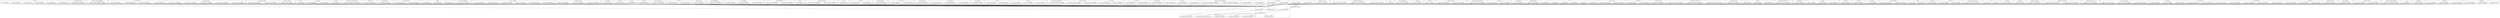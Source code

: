digraph {
graph [overlap=false]
subgraph cluster_Mojo_Message_Response {
	label="Mojo::Message::Response";
	"Mojo::Message::Response::BEGIN@6";
}
subgraph cluster_Mojolicious_Plugin_EPLRenderer {
	label="Mojolicious::Plugin::EPLRenderer";
	"Mojolicious::Plugin::EPLRenderer::BEGIN@5";
}
subgraph cluster_IO_Socket_INET {
	label="IO::Socket::INET";
	"IO::Socket::INET::BEGIN@14";
	"IO::Socket::INET::BEGIN@13";
	"IO::Socket::INET::BEGIN@15";
	"IO::Socket::INET::BEGIN@12";
}
subgraph cluster_Mojo_IOLoop_Server {
	label="Mojo::IOLoop::Server";
	"Mojo::IOLoop::Server::BEGIN@8";
	"Mojo::IOLoop::Server::BEGIN@9";
	"Mojo::IOLoop::Server::BEGIN@4";
	"Mojo::IOLoop::Server::BEGIN@5";
	"Mojo::IOLoop::Server::BEGIN@6";
}
subgraph cluster_Mojo_IOLoop_Stream {
	label="Mojo::IOLoop::Stream";
	"Mojo::IOLoop::Stream::BEGIN@5";
	"Mojo::IOLoop::Stream::BEGIN@4";
}
subgraph cluster_TAP_Parser_Scheduler {
	label="TAP::Parser::Scheduler";
	"TAP::Parser::Scheduler::BEGIN@5";
}
subgraph cluster_Encode {
	label="Encode";
	"Encode::BEGIN@48";
}
subgraph cluster_IPC_Open3 {
	label="IPC::Open3";
	"IPC::Open3::BEGIN@9";
	"IPC::Open3::BEGIN@10";
}
subgraph cluster_File_Path {
	label="File::Path";
	"File::Path::BEGIN@6";
}
subgraph cluster_TAP_Parser_SourceHandler_Perl {
	label="TAP::Parser::SourceHandler::Perl";
	"TAP::Parser::SourceHandler::Perl::BEGIN@13";
}
subgraph cluster_SOAP_Server {
	label="SOAP::Server";
	"SOAP::Server::BEGIN@2519";
}
subgraph cluster_Mojo_ByteStream {
	label="Mojo::ByteStream";
	"Mojo::ByteStream::BEGIN@6";
}
subgraph cluster_Mojo_UserAgent {
	label="Mojo::UserAgent";
	"Mojo::UserAgent::BEGIN@4";
	"Mojo::UserAgent::BEGIN@11";
}
subgraph cluster_IO_File {
	label="IO::File";
	"IO::File::BEGIN@131";
	"IO::File::BEGIN@133";
	"IO::File::BEGIN@130";
}
subgraph cluster_Mojo_Content_MultiPart {
	label="Mojo::Content::MultiPart";
	"Mojo::Content::MultiPart::BEGIN@4";
}
subgraph cluster_Mojo_Command {
	label="Mojo::Command";
	"Mojo::Command::BEGIN@7";
	"Mojo::Command::BEGIN@8";
	"Mojo::Command::BEGIN@5";
	"Mojo::Command::BEGIN@6";
	"Mojo::Command::BEGIN@12";
	"Mojo::Command::BEGIN@4";
}
subgraph cluster_Mojolicious_Routes {
	label="Mojolicious::Routes";
	"Mojolicious::Routes::BEGIN@11";
	"Mojolicious::Routes::BEGIN@4";
	"Mojolicious::Routes::BEGIN@8";
}
subgraph cluster_Mojo_Upload {
	label="Mojo::Upload";
	"Mojo::Upload::BEGIN@4";
}
subgraph cluster_Mojo_Path {
	label="Mojo::Path";
	"Mojo::Path::BEGIN@8";
}
subgraph cluster_Tie_Hash {
	label="Tie::Hash";
	"Tie::Hash::BEGIN@188";
}
subgraph cluster_Mojo_URL {
	label="Mojo::URL";
	"Mojo::URL::BEGIN@10";
}
subgraph cluster_Mojo_Cookie_Request {
	label="Mojo::Cookie::Request";
	"Mojo::Cookie::Request::BEGIN@4";
}
subgraph cluster_IO_Handle {
	label="IO::Handle";
	"IO::Handle::BEGIN@264";
	"IO::Handle::BEGIN@263";
}
subgraph cluster_TAP_Parser_Utils {
	label="TAP::Parser::Utils";
	"TAP::Parser::Utils::BEGIN@4";
}
subgraph cluster_Mojo_Message_Request {
	label="Mojo::Message::Request";
	"Mojo::Message::Request::BEGIN@6";
}
subgraph cluster_Mojo_Template {
	label="Mojo::Template";
	"Mojo::Template::BEGIN@5";
	"Mojo::Template::BEGIN@8";
	"Mojo::Template::BEGIN@4";
}
subgraph cluster_Mojo_JSON_Pointer {
	label="Mojo::JSON::Pointer";
	"Mojo::JSON::Pointer::BEGIN@5";
	"Mojo::JSON::Pointer::BEGIN@4";
}
subgraph cluster_IO_Poll {
	label="IO::Poll";
	"IO::Poll::BEGIN@11";
}
subgraph cluster_Mojolicious_Renderer {
	label="Mojolicious::Renderer";
	"Mojolicious::Renderer::BEGIN@4";
	"Mojolicious::Renderer::BEGIN@9";
}
subgraph cluster_Socket {
	label="Socket";
	"Socket::BEGIN@310";
}
subgraph cluster_Mojo_JSON {
	label="Mojo::JSON";
	"Mojo::JSON::BEGIN@5";
	"Mojo::JSON::BEGIN@4";
}
subgraph cluster_Mojo_EventEmitter {
	label="Mojo::EventEmitter";
	"Mojo::EventEmitter::BEGIN@4";
}
subgraph cluster_Test_Harness {
	label="Test::Harness";
	"Test::Harness::BEGIN@18";
	"Test::Harness::BEGIN@15";
}
subgraph cluster_Exporter_Heavy {
	label="Exporter::Heavy";
	"Exporter::Heavy::BEGIN@197";
	"Exporter::Heavy::BEGIN@4";
	"Exporter::Heavy::heavy_export";
	"Exporter::Heavy::heavy_export_to_level";
	"Exporter::Heavy::BEGIN@3";
}
subgraph cluster_Mojo_Transaction {
	label="Mojo::Transaction";
	"Mojo::Transaction::BEGIN@4";
}
subgraph cluster_Mojo_Message {
	label="Mojo::Message";
	"Mojo::Message::BEGIN@13";
	"Mojo::Message::BEGIN@12";
	"Mojo::Message::BEGIN@4";
}
subgraph cluster_Mojo_Collection {
	label="Mojo::Collection";
	"Mojo::Collection::BEGIN@8";
}
subgraph cluster_Exporter {
	label="Exporter";
	"Exporter::import";
	"Exporter::export_to_level";
	"Exporter::as_heavy";
	"Exporter::export";
	"Exporter::CORE:subst";
	"Exporter::CORE:match";
}
subgraph cluster_SelectSaver {
	label="SelectSaver";
	"SelectSaver::BEGIN@38";
	"SelectSaver::BEGIN@39";
}
subgraph cluster_Mojo_Server {
	label="Mojo::Server";
	"Mojo::Server::BEGIN@7";
	"Mojo::Server::BEGIN@6";
	"Mojo::Server::BEGIN@4";
}
subgraph cluster_Mojo_Transaction_WebSocket {
	label="Mojo::Transaction::WebSocket";
	"Mojo::Transaction::WebSocket::BEGIN@8";
}
subgraph cluster_Mojo_Asset_Memory {
	label="Mojo::Asset::Memory";
	"Mojo::Asset::Memory::BEGIN@5";
	"Mojo::Asset::Memory::BEGIN@4";
}
subgraph cluster_Mojo_Cookie {
	label="Mojo::Cookie";
	"Mojo::Cookie::BEGIN@8";
	"Mojo::Cookie::BEGIN@9";
}
subgraph cluster_IO_Seekable {
	label="IO::Seekable";
	"IO::Seekable::BEGIN@98";
	"IO::Seekable::BEGIN@104";
}
subgraph cluster_IO_Socket_UNIX {
	label="IO::Socket::UNIX";
	"IO::Socket::UNIX::BEGIN@12";
}
subgraph cluster_Time_Piece {
	label="Time::Piece";
	"Time::Piece::BEGIN@9";
	"Time::Piece::BEGIN@8";
	"Time::Piece::BEGIN@7";
}
subgraph cluster_Mojolicious_Plugin_TagHelpers {
	label="Mojolicious::Plugin::TagHelpers";
	"Mojolicious::Plugin::TagHelpers::BEGIN@6";
	"Mojolicious::Plugin::TagHelpers::BEGIN@4";
}
subgraph cluster_Mojo_Home {
	label="Mojo::Home";
	"Mojo::Home::BEGIN@13";
	"Mojo::Home::BEGIN@9";
	"Mojo::Home::BEGIN@10";
	"Mojo::Home::BEGIN@11";
	"Mojo::Home::BEGIN@8";
	"Mojo::Home::BEGIN@12";
}
subgraph cluster_TAP_Parser_Source {
	label="TAP::Parser::Source";
	"TAP::Parser::Source::BEGIN@7";
}
subgraph cluster_Mojolicious_Command_test {
	label="Mojolicious::Command::test";
	"Mojolicious::Command::test::BEGIN@5";
	"Mojolicious::Command::test::BEGIN@4";
	"Mojolicious::Command::test::BEGIN@6";
}
subgraph cluster_IO {
	label="IO";
	"IO::BEGIN@6";
}
subgraph cluster_Mojo_Cookie_Response {
	label="Mojo::Cookie::Response";
	"Mojo::Cookie::Response::BEGIN@5";
}
subgraph cluster_Digest_SHA {
	label="Digest::SHA";
	"Digest::SHA::BEGIN@7";
}
subgraph cluster_Time_Local {
	label="Time::Local";
	"Time::Local::BEGIN@4";
}
subgraph cluster_Mojo_IOLoop_Client {
	label="Mojo::IOLoop::Client";
	"Mojo::IOLoop::Client::BEGIN@5";
	"Mojo::IOLoop::Client::BEGIN@6";
}
subgraph cluster_TAP_Parser_Scheduler_Spinner {
	label="TAP::Parser::Scheduler::Spinner";
	"TAP::Parser::Scheduler::Spinner::BEGIN@5";
}
subgraph cluster_Getopt_Long {
	label="Getopt::Long";
	"Getopt::Long::BEGIN@25";
	"Getopt::Long::import";
}
subgraph cluster_Data_Dumper {
	label="Data::Dumper";
	"Data::Dumper::BEGIN@20";
}
subgraph cluster_MIME_QuotedPrint {
	label="MIME::QuotedPrint";
	"MIME::QuotedPrint::BEGIN@12";
}
subgraph cluster_main {
	label="main";
	"main::BEGIN@2.8";
	"main::BEGIN@7";
	"main::BEGIN@2.4";
	"main::BEGIN@2.6";
	"main::BEGIN@2.9";
	"main::BEGIN@6";
}
subgraph cluster_Mojolicious_Lite {
	label="Mojolicious::Lite";
	"Mojolicious::Lite::BEGIN@7";
	"Mojolicious::Lite::BEGIN@6";
}
subgraph cluster_Mojo_Loader {
	label="Mojo::Loader";
	"Mojo::Loader::BEGIN@8";
	"Mojo::Loader::BEGIN@7";
}
subgraph cluster_IO_Socket {
	label="IO::Socket";
	"IO::Socket::BEGIN@11";
	"IO::Socket::BEGIN@12";
	"IO::Socket::BEGIN@17";
	"IO::Socket::BEGIN@13";
	"IO::Socket::import";
	"IO::Socket::BEGIN@16";
}
subgraph cluster_Mojolicious_Static {
	label="Mojolicious::Static";
	"Mojolicious::Static::BEGIN@4";
}
subgraph cluster_TAP_Parser_Iterator_Process {
	label="TAP::Parser::Iterator::Process";
	"TAP::Parser::Iterator::Process::BEGIN@2.11";
	"TAP::Parser::Iterator::Process::BEGIN@2";
	"TAP::Parser::Iterator::Process::BEGIN@8";
}
subgraph cluster_Mojolicious_Sessions {
	label="Mojolicious::Sessions";
	"Mojolicious::Sessions::BEGIN@5";
}
subgraph cluster_Benchmark {
	label="Benchmark";
	"Benchmark::BEGIN@433";
	"Benchmark::import";
	"Benchmark::BEGIN@432";
}
subgraph cluster_FindBin {
	label="FindBin";
	"FindBin::BEGIN@95";
	"FindBin::BEGIN@98";
	"FindBin::BEGIN@99";
}
subgraph cluster_TAP_Parser_Scheduler_Job {
	label="TAP::Parser::Scheduler::Job";
	"TAP::Parser::Scheduler::Job::BEGIN@5";
}
subgraph cluster_Mojo_Headers {
	label="Mojo::Headers";
	"Mojo::Headers::BEGIN@4";
}
subgraph cluster_Mojo_Log {
	label="Mojo::Log";
	"Mojo::Log::BEGIN@6";
	"Mojo::Log::BEGIN@4";
	"Mojo::Log::BEGIN@5";
}
subgraph cluster_SOAP_Lite {
	label="SOAP::Lite";
	"SOAP::Lite::BEGIN@3447";
}
subgraph cluster_Modern_Perl {
	label="Modern::Perl";
	"Modern::Perl::BEGIN@16";
}
subgraph cluster_Mojo_Content {
	label="Mojo::Content";
	"Mojo::Content::BEGIN@4";
}
subgraph cluster_Mojo_DOM_HTML {
	label="Mojo::DOM::HTML";
	"Mojo::DOM::HTML::BEGIN@5";
	"Mojo::DOM::HTML::BEGIN@4";
}
subgraph cluster_POSIX {
	label="POSIX";
	"POSIX::BEGIN@13";
	"POSIX::import";
}
subgraph cluster_Mojo_Asset {
	label="Mojo::Asset";
	"Mojo::Asset::BEGIN@4";
}
subgraph cluster_Mojo_DOM {
	label="Mojo::DOM";
	"Mojo::DOM::BEGIN@13";
	"Mojo::DOM::BEGIN@9";
}
subgraph cluster_Mojo_UserAgent_Transactor {
	label="Mojo::UserAgent::Transactor";
	"Mojo::UserAgent::Transactor::BEGIN@12";
}
subgraph cluster_Mojo {
	label="Mojo";
	"Mojo::BEGIN@8";
	"Mojo::BEGIN@4";
}
subgraph cluster_SOAP_Data {
	label="SOAP::Data";
	"SOAP::Data::BEGIN@548";
}
subgraph cluster_TAP_Parser {
	label="TAP::Parser";
	"TAP::Parser::BEGIN@19";
}
subgraph cluster_Time_HiRes {
	label="Time::HiRes";
	"Time::HiRes::import";
}
subgraph cluster_Mojolicious_Controller {
	label="Mojolicious::Controller";
	"Mojolicious::Controller::BEGIN@10";
}
subgraph cluster_TAP_Parser_IteratorFactory {
	label="TAP::Parser::IteratorFactory";
	"TAP::Parser::IteratorFactory::BEGIN@9";
	"TAP::Parser::IteratorFactory::BEGIN@8";
}
subgraph cluster_Mojolicious_Routes_Match {
	label="Mojolicious::Routes::Match";
	"Mojolicious::Routes::Match::BEGIN@4";
}
subgraph cluster_Mojo_Server_Daemon {
	label="Mojo::Server::Daemon";
	"Mojo::Server::Daemon::BEGIN@7";
	"Mojo::Server::Daemon::BEGIN@4";
	"Mojo::Server::Daemon::BEGIN@8";
}
subgraph cluster_TAP_Harness {
	label="TAP::Harness";
	"TAP::Harness::BEGIN@8";
	"TAP::Harness::BEGIN@4";
	"TAP::Harness::BEGIN@7";
}
subgraph cluster_Mojo_Exception {
	label="Mojo::Exception";
	"Mojo::Exception::BEGIN@8";
	"Mojo::Exception::BEGIN@9";
}
subgraph cluster_Mojo_Asset_File {
	label="Mojo::Asset::File";
	"Mojo::Asset::File::BEGIN@5";
	"Mojo::Asset::File::BEGIN@10";
	"Mojo::Asset::File::BEGIN@4";
	"Mojo::Asset::File::BEGIN@9";
	"Mojo::Asset::File::BEGIN@6";
	"Mojo::Asset::File::BEGIN@7";
}
subgraph cluster_Mojolicious {
	label="Mojolicious";
	"Mojolicious::BEGIN@13";
	"Mojolicious::BEGIN@4";
}
subgraph cluster_Mojolicious_Plugins {
	label="Mojolicious::Plugins";
	"Mojolicious::Plugins::BEGIN@4";
}
subgraph cluster_Mojo_Parameters {
	label="Mojo::Parameters";
	"Mojo::Parameters::BEGIN@8";
}
subgraph cluster_Mojo_IOWatcher {
	label="Mojo::IOWatcher";
	"Mojo::IOWatcher::BEGIN@4";
	"Mojo::IOWatcher::BEGIN@6";
}
subgraph cluster_Mojolicious_Plugin_EPRenderer {
	label="Mojolicious::Plugin::EPRenderer";
	"Mojolicious::Plugin::EPRenderer::BEGIN@5";
}
subgraph cluster_Cwd {
	label="Cwd";
	"Cwd::BEGIN@171";
}
subgraph cluster_Sys_Hostname {
	label="Sys::Hostname";
	"Sys::Hostname::BEGIN@5";
}
subgraph cluster_Mojo_IOLoop {
	label="Mojo::IOLoop";
	"Mojo::IOLoop::BEGIN@10";
	"Mojo::IOLoop::BEGIN@11";
	"Mojo::IOLoop::BEGIN@4";
}
"Exporter::export_to_level" -> "Exporter::as_heavy";
"Exporter::export" -> "Exporter::as_heavy";
"Exporter::import" -> "Exporter::CORE:match";
"Mojo::Upload::BEGIN@4" -> "Exporter::import";
"main::BEGIN@2.4" -> "Exporter::import";
"File::Path::BEGIN@6" -> "Exporter::import";
"TAP::Harness::BEGIN@7" -> "Exporter::import";
"Mojo::BEGIN@4" -> "Exporter::import";
"TAP::Parser::BEGIN@19" -> "Exporter::import";
"IO::Socket::INET::BEGIN@14" -> "Exporter::import";
"Mojo::Server::Daemon::BEGIN@8" -> "Exporter::import";
"Mojolicious::Plugins::BEGIN@4" -> "Exporter::import";
"Mojo::UserAgent::BEGIN@11" -> "Exporter::import";
"IO::Socket::INET::BEGIN@12" -> "Exporter::import";
"Mojo::IOLoop::Server::BEGIN@4" -> "Exporter::import";
"Mojo::Asset::Memory::BEGIN@5" -> "Exporter::import";
"Mojo::Cookie::Response::BEGIN@5" -> "Exporter::import";
"Mojo::Server::BEGIN@7" -> "Exporter::import";
"Mojo::Command::BEGIN@8" -> "Exporter::import";
"IO::Poll::BEGIN@11" -> "Exporter::import";
"Mojo::Cookie::BEGIN@9" -> "Exporter::import";
"IO::Socket::BEGIN@12" -> "Exporter::import";
"FindBin::BEGIN@98" -> "Exporter::import";
"Mojolicious::Plugin::EPRenderer::BEGIN@5" -> "Exporter::import";
"Mojo::Server::BEGIN@4" -> "Exporter::import";
"Mojo::UserAgent::Transactor::BEGIN@12" -> "Exporter::import";
"Mojolicious::Lite::BEGIN@7" -> "Exporter::import";
"Mojo::IOLoop::Client::BEGIN@5" -> "Exporter::import";
"Mojolicious::Command::test::BEGIN@6" -> "Exporter::import";
"IO::BEGIN@6" -> "Exporter::import";
"Mojo::Server::Daemon::BEGIN@7" -> "Exporter::import";
"Mojo::IOLoop::BEGIN@4" -> "Exporter::import";
"Mojo::Home::BEGIN@8" -> "Exporter::import";
"main::BEGIN@2.9" -> "Exporter::import";
"Mojo::BEGIN@8" -> "Exporter::import";
"TAP::Parser::Scheduler::BEGIN@5" -> "Exporter::import";
"Mojo::IOLoop::Stream::BEGIN@4" -> "Exporter::import";
"Time::Local::BEGIN@4" -> "Exporter::import";
"main::BEGIN@6" -> "Exporter::import";
"TAP::Parser::Iterator::Process::BEGIN@2.11" -> "Exporter::import";
"Mojolicious::Plugin::EPLRenderer::BEGIN@5" -> "Exporter::import";
"Sys::Hostname::BEGIN@5" -> "Exporter::import";
"IO::File::BEGIN@131" -> "Exporter::import";
"Mojo::DOM::HTML::BEGIN@5" -> "Exporter::import";
"Mojo::Log::BEGIN@5" -> "Exporter::import";
"Mojolicious::Renderer::BEGIN@9" -> "Exporter::import";
"SOAP::Server::BEGIN@2519" -> "Exporter::import";
"Mojo::JSON::Pointer::BEGIN@5" -> "Exporter::import";
"Mojo::Home::BEGIN@11" -> "Exporter::import";
"Mojo::Log::BEGIN@4" -> "Exporter::import";
"Mojolicious::Command::test::BEGIN@4" -> "Exporter::import";
"Mojo::IOLoop::Server::BEGIN@5" -> "Exporter::import";
"Mojo::Content::BEGIN@4" -> "Exporter::import";
"TAP::Harness::BEGIN@8" -> "Exporter::import";
"Mojolicious::Routes::BEGIN@4" -> "Exporter::import";
"Mojo::IOLoop::Server::BEGIN@8" -> "Exporter::import";
"Mojolicious::Lite::BEGIN@6" -> "Exporter::import";
"IO::Socket::BEGIN@13" -> "Exporter::import";
"Mojo::Message::Response::BEGIN@6" -> "Exporter::import";
"Mojo::Command::BEGIN@12" -> "Exporter::import";
"IO::Socket::BEGIN@16" -> "Exporter::import";
"Mojo::Command::BEGIN@4" -> "Exporter::import";
"IPC::Open3::BEGIN@9" -> "Exporter::import";
"TAP::Parser::SourceHandler::Perl::BEGIN@13" -> "Exporter::import";
"Mojo::JSON::BEGIN@5" -> "Exporter::import";
"Encode::BEGIN@48" -> "Exporter::import";
"Mojolicious::BEGIN@13" -> "Exporter::import";
"Mojolicious::Plugin::TagHelpers::BEGIN@6" -> "Exporter::import";
"Mojo::Home::BEGIN@10" -> "Exporter::import";
"Mojolicious::Routes::BEGIN@8" -> "Exporter::import";
"Mojo::Asset::File::BEGIN@7" -> "Exporter::import";
"Mojo::Command::BEGIN@6" -> "Exporter::import";
"Mojo::IOLoop::BEGIN@11" -> "Exporter::import";
"Time::Piece::BEGIN@7" -> "Exporter::import";
"Mojo::Message::BEGIN@4" -> "Exporter::import";
"Time::Piece::BEGIN@9" -> "Exporter::import";
"Mojo::Log::BEGIN@6" -> "Exporter::import";
"Mojo::DOM::HTML::BEGIN@4" -> "Exporter::import";
"Mojolicious::Sessions::BEGIN@5" -> "Exporter::import";
"Mojolicious::Static::BEGIN@4" -> "Exporter::import";
"Mojo::DOM::BEGIN@9" -> "Exporter::import";
"Mojo::IOLoop::Stream::BEGIN@5" -> "Exporter::import";
"Benchmark::BEGIN@432" -> "Exporter::import";
"Mojo::Template::BEGIN@4" -> "Exporter::import";
"Mojo::DOM::BEGIN@13" -> "Exporter::import";
"Mojo::Server::BEGIN@6" -> "Exporter::import";
"Mojo::Loader::BEGIN@8" -> "Exporter::import";
"Mojo::Asset::File::BEGIN@6" -> "Exporter::import";
"SelectSaver::BEGIN@39" -> "Exporter::import";
"Mojolicious::Routes::Match::BEGIN@4" -> "Exporter::import";
"Mojo::Exception::BEGIN@9" -> "Exporter::import";
"IO::Socket::INET::BEGIN@15" -> "Exporter::import";
"Mojolicious::Controller::BEGIN@10" -> "Exporter::import";
"Mojo::JSON::BEGIN@4" -> "Exporter::import";
"Mojo::Transaction::BEGIN@4" -> "Exporter::import";
"main::BEGIN@2.8" -> "Exporter::import";
"Mojo::Message::BEGIN@12" -> "Exporter::import";
"Mojo::Collection::BEGIN@8" -> "Exporter::import";
"Mojo::Asset::Memory::BEGIN@4" -> "Exporter::import";
"Mojo::Asset::File::BEGIN@4" -> "Exporter::import";
"Mojo::Message::Request::BEGIN@6" -> "Exporter::import";
"Mojo::IOWatcher::BEGIN@4" -> "Exporter::import";
"Getopt::Long::import" -> "Exporter::import";
"main::BEGIN@7" -> "Exporter::import";
"Modern::Perl::BEGIN@16" -> "Exporter::import";
"Mojo::Asset::BEGIN@4" -> "Exporter::import";
"Mojo::Cookie::BEGIN@8" -> "Exporter::import";
"IPC::Open3::BEGIN@10" -> "Exporter::import";
"Mojo::Message::BEGIN@13" -> "Exporter::import";
"Mojo::Home::BEGIN@9" -> "Exporter::import";
"Socket::BEGIN@310" -> "Exporter::import";
"TAP::Parser::IteratorFactory::BEGIN@9" -> "Exporter::import";
"Time::Piece::BEGIN@8" -> "Exporter::import";
"SOAP::Lite::BEGIN@3447" -> "Exporter::import";
"Mojo::UserAgent::BEGIN@4" -> "Exporter::import";
"IO::File::BEGIN@130" -> "Exporter::import";
"Mojolicious::BEGIN@4" -> "Exporter::import";
"TAP::Parser::Iterator::Process::BEGIN@8" -> "Exporter::import";
"Mojo::Home::BEGIN@13" -> "Exporter::import";
"Mojo::Command::BEGIN@5" -> "Exporter::import";
"Getopt::Long::BEGIN@25" -> "Exporter::import";
"Mojo::IOWatcher::BEGIN@6" -> "Exporter::import";
"IO::Seekable::BEGIN@98" -> "Exporter::import";
"MIME::QuotedPrint::BEGIN@12" -> "Exporter::import";
"Mojo::ByteStream::BEGIN@6" -> "Exporter::import";
"TAP::Parser::Source::BEGIN@7" -> "Exporter::import";
"IO::Handle::BEGIN@263" -> "Exporter::import";
"Cwd::BEGIN@171" -> "Exporter::import";
"FindBin::BEGIN@99" -> "Exporter::import";
"Mojolicious::Routes::BEGIN@11" -> "Exporter::import";
"Mojo::Asset::File::BEGIN@10" -> "Exporter::import";
"TAP::Parser::Iterator::Process::BEGIN@2" -> "Exporter::import";
"Mojo::Parameters::BEGIN@8" -> "Exporter::import";
"Mojolicious::Command::test::BEGIN@5" -> "Exporter::import";
"Mojo::IOLoop::BEGIN@10" -> "Exporter::import";
"Mojolicious::Renderer::BEGIN@4" -> "Exporter::import";
"Mojo::URL::BEGIN@10" -> "Exporter::import";
"IO::Seekable::BEGIN@104" -> "Exporter::import";
"Mojolicious::Plugin::TagHelpers::BEGIN@4" -> "Exporter::import";
"TAP::Harness::BEGIN@4" -> "Exporter::import";
"Mojo::Headers::BEGIN@4" -> "Exporter::import";
"Mojo::Transaction::WebSocket::BEGIN@8" -> "Exporter::import";
"TAP::Parser::IteratorFactory::BEGIN@8" -> "Exporter::import";
"IO::Socket::INET::BEGIN@13" -> "Exporter::import";
"Mojo::Template::BEGIN@5" -> "Exporter::import";
"Test::Harness::BEGIN@15" -> "Exporter::import";
"main::BEGIN@2.6" -> "Exporter::import";
"Data::Dumper::BEGIN@20" -> "Exporter::import";
"Mojo::Command::BEGIN@7" -> "Exporter::import";
"Test::Harness::BEGIN@18" -> "Exporter::import";
"POSIX::import" -> "Exporter::import";
"Mojo::Loader::BEGIN@7" -> "Exporter::import";
"IO::Socket::BEGIN@11" -> "Exporter::import";
"IO::Handle::BEGIN@264" -> "Exporter::import";
"Digest::SHA::BEGIN@7" -> "Exporter::import";
"Mojo::Cookie::Request::BEGIN@4" -> "Exporter::import";
"POSIX::BEGIN@13" -> "Exporter::import";
"SOAP::Data::BEGIN@548" -> "Exporter::import";
"TAP::Parser::Scheduler::Spinner::BEGIN@5" -> "Exporter::import";
"FindBin::BEGIN@95" -> "Exporter::import";
"TAP::Parser::Utils::BEGIN@4" -> "Exporter::import";
"SelectSaver::BEGIN@38" -> "Exporter::import";
"IO::Socket::BEGIN@17" -> "Exporter::import";
"Mojo::IOLoop::Server::BEGIN@9" -> "Exporter::import";
"Mojo::Server::Daemon::BEGIN@4" -> "Exporter::import";
"IO::File::BEGIN@133" -> "Exporter::import";
"Tie::Hash::BEGIN@188" -> "Exporter::import";
"Mojo::IOLoop::Client::BEGIN@6" -> "Exporter::import";
"Benchmark::BEGIN@433" -> "Exporter::import";
"Mojo::Asset::File::BEGIN@9" -> "Exporter::import";
"Mojo::JSON::Pointer::BEGIN@4" -> "Exporter::import";
"Mojo::Template::BEGIN@8" -> "Exporter::import";
"TAP::Parser::Scheduler::Job::BEGIN@5" -> "Exporter::import";
"Mojo::Content::MultiPart::BEGIN@4" -> "Exporter::import";
"Mojo::IOLoop::Server::BEGIN@6" -> "Exporter::import";
"Mojo::Path::BEGIN@8" -> "Exporter::import";
"Mojo::Asset::File::BEGIN@5" -> "Exporter::import";
"Mojo::Exception::BEGIN@8" -> "Exporter::import";
"IO::Socket::UNIX::BEGIN@12" -> "Exporter::import";
"Mojo::EventEmitter::BEGIN@4" -> "Exporter::import";
"Mojo::Home::BEGIN@12" -> "Exporter::import";
"Exporter::import" -> "Exporter::CORE:subst";
"Exporter::as_heavy" -> "Exporter::CORE:subst";
"Exporter::as_heavy" -> "Exporter::Heavy::BEGIN@4";
"Exporter::as_heavy" -> "Exporter::Heavy::BEGIN@197";
"Time::HiRes::import" -> "Exporter::export_to_level";
"Benchmark::import" -> "Exporter::export_to_level";
"Exporter::import" -> "Exporter::export";
"IO::Socket::import" -> "Exporter::export";
"Exporter::Heavy::heavy_export_to_level" -> "Exporter::export";
"Exporter::import" -> "Exporter::Heavy::heavy_export";
"Exporter::as_heavy" -> "Exporter::Heavy::BEGIN@3";
}
